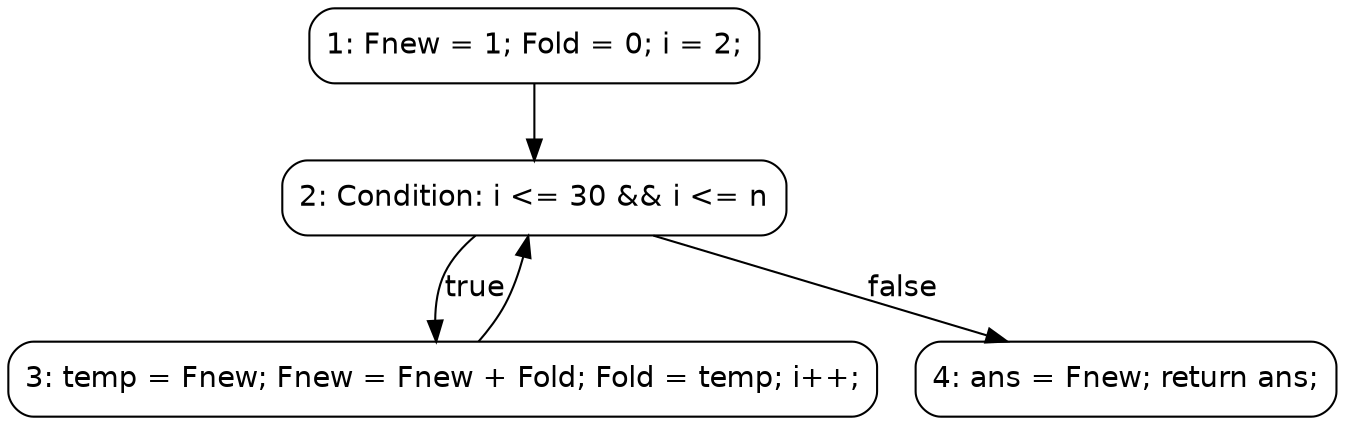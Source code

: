 digraph fib_CFG {
    node [shape=box, style=rounded, fontname="Helvetica"];
    edge [fontname="Helvetica"];

    N1 [label="1: Fnew = 1; Fold = 0; i = 2;"];
    N2 [label="2: Condition: i <= 30 && i <= n"];
    N3 [label="3: temp = Fnew; Fnew = Fnew + Fold; Fold = temp; i++;"];
    N4 [label="4: ans = Fnew; return ans;"];

    N1 -> N2;
    N2 -> N3 [label="true"];
    N2 -> N4 [label="false"];
    N3 -> N2;
}